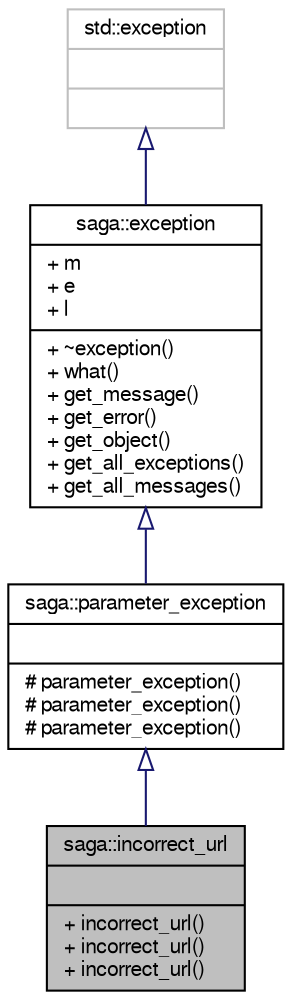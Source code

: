 digraph G
{
  bgcolor="transparent";
  edge [fontname="FreeSans",fontsize="10",labelfontname="FreeSans",labelfontsize="10"];
  node [fontname="FreeSans",fontsize="10",shape=record];
  Node1 [label="{saga::incorrect_url\n||+ incorrect_url()\l+ incorrect_url()\l+ incorrect_url()\l}",height=0.2,width=0.4,color="black", fillcolor="grey75", style="filled" fontcolor="black"];
  Node2 -> Node1 [dir="back",color="midnightblue",fontsize="10",style="solid",arrowtail="onormal",fontname="FreeSans"];
  Node2 [label="{saga::parameter_exception\n||# parameter_exception()\l# parameter_exception()\l# parameter_exception()\l}",height=0.2,width=0.4,color="black",URL="$classsaga_1_1parameter__exception.html"];
  Node3 -> Node2 [dir="back",color="midnightblue",fontsize="10",style="solid",arrowtail="onormal",fontname="FreeSans"];
  Node3 [label="{saga::exception\n|+ m\l+ e\l+ l\l|+ ~exception()\l+ what()\l+ get_message()\l+ get_error()\l+ get_object()\l+ get_all_exceptions()\l+ get_all_messages()\l}",height=0.2,width=0.4,color="black",URL="$classsaga_1_1exception.html"];
  Node4 -> Node3 [dir="back",color="midnightblue",fontsize="10",style="solid",arrowtail="onormal",fontname="FreeSans"];
  Node4 [label="{std::exception\n||}",height=0.2,width=0.4,color="grey75",tooltip="STL class."];
}
